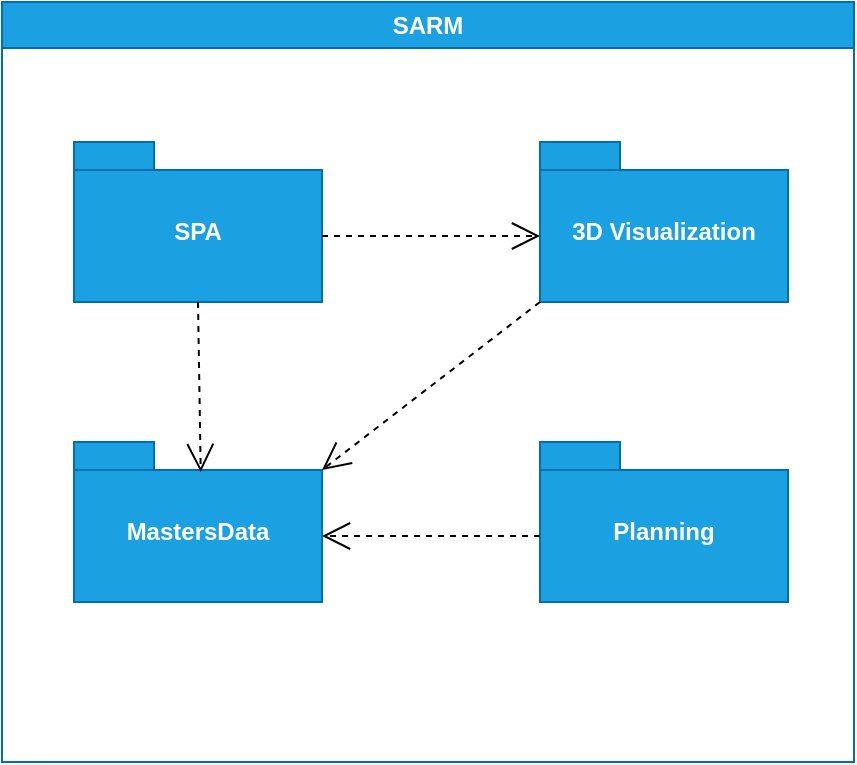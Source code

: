 <mxfile version="24.7.17">
  <diagram name="Página-1" id="kKBKMEyVlORLd3pp8Gom">
    <mxGraphModel dx="780" dy="496" grid="1" gridSize="10" guides="1" tooltips="1" connect="1" arrows="1" fold="1" page="1" pageScale="1" pageWidth="827" pageHeight="1169" math="0" shadow="0">
      <root>
        <mxCell id="0" />
        <mxCell id="1" parent="0" />
        <mxCell id="Upk1R_LHM_AzDDc6ebxE-3" value="SARM" style="swimlane;whiteSpace=wrap;html=1;fillColor=#1ba1e2;fontColor=#ffffff;strokeColor=#006EAF;startSize=23;" parent="1" vertex="1">
          <mxGeometry x="201" y="60" width="426" height="380" as="geometry" />
        </mxCell>
        <mxCell id="Upk1R_LHM_AzDDc6ebxE-4" value="SPA" style="shape=folder;fontStyle=1;spacingTop=10;tabWidth=40;tabHeight=14;tabPosition=left;html=1;whiteSpace=wrap;fillColor=#1ba1e2;fontColor=#ffffff;strokeColor=#006EAF;" parent="Upk1R_LHM_AzDDc6ebxE-3" vertex="1">
          <mxGeometry x="36" y="70" width="124" height="80" as="geometry" />
        </mxCell>
        <mxCell id="Upk1R_LHM_AzDDc6ebxE-6" value="Planning" style="shape=folder;fontStyle=1;spacingTop=10;tabWidth=40;tabHeight=14;tabPosition=left;html=1;whiteSpace=wrap;fillColor=#1ba1e2;fontColor=#ffffff;strokeColor=#006EAF;" parent="Upk1R_LHM_AzDDc6ebxE-3" vertex="1">
          <mxGeometry x="269" y="220" width="124" height="80" as="geometry" />
        </mxCell>
        <mxCell id="Upk1R_LHM_AzDDc6ebxE-8" value="MastersData" style="shape=folder;fontStyle=1;spacingTop=10;tabWidth=40;tabHeight=14;tabPosition=left;html=1;whiteSpace=wrap;fillColor=#1ba1e2;fontColor=#ffffff;strokeColor=#006EAF;" parent="Upk1R_LHM_AzDDc6ebxE-3" vertex="1">
          <mxGeometry x="36" y="220" width="124" height="80" as="geometry" />
        </mxCell>
        <mxCell id="Upk1R_LHM_AzDDc6ebxE-14" value="3D Visualization" style="shape=folder;fontStyle=1;spacingTop=10;tabWidth=40;tabHeight=14;tabPosition=left;html=1;whiteSpace=wrap;fillColor=#1ba1e2;fontColor=#ffffff;strokeColor=#006EAF;" parent="Upk1R_LHM_AzDDc6ebxE-3" vertex="1">
          <mxGeometry x="269" y="70" width="124" height="80" as="geometry" />
        </mxCell>
        <mxCell id="Upk1R_LHM_AzDDc6ebxE-15" value="&lt;div&gt;&lt;br&gt;&lt;/div&gt;&lt;div&gt;&lt;br&gt;&lt;/div&gt;" style="endArrow=open;endSize=12;dashed=1;html=1;rounded=0;exitX=0;exitY=0;exitDx=124;exitDy=47;exitPerimeter=0;entryX=0;entryY=0;entryDx=0;entryDy=47;entryPerimeter=0;" parent="Upk1R_LHM_AzDDc6ebxE-3" source="Upk1R_LHM_AzDDc6ebxE-4" target="Upk1R_LHM_AzDDc6ebxE-14" edge="1">
          <mxGeometry width="160" relative="1" as="geometry">
            <mxPoint x="169" y="117" as="sourcePoint" />
            <mxPoint x="269" y="120" as="targetPoint" />
            <Array as="points" />
          </mxGeometry>
        </mxCell>
        <mxCell id="Upk1R_LHM_AzDDc6ebxE-25" value="&lt;div&gt;&lt;br&gt;&lt;/div&gt;&lt;div&gt;&lt;br&gt;&lt;/div&gt;" style="endArrow=open;endSize=12;dashed=1;html=1;rounded=0;exitX=0;exitY=0;exitDx=0;exitDy=47;exitPerimeter=0;entryX=0;entryY=0;entryDx=124;entryDy=47;entryPerimeter=0;" parent="Upk1R_LHM_AzDDc6ebxE-3" source="Upk1R_LHM_AzDDc6ebxE-6" target="Upk1R_LHM_AzDDc6ebxE-8" edge="1">
          <mxGeometry width="160" relative="1" as="geometry">
            <mxPoint x="170" y="107" as="sourcePoint" />
            <mxPoint x="169" y="268" as="targetPoint" />
          </mxGeometry>
        </mxCell>
        <mxCell id="Upk1R_LHM_AzDDc6ebxE-26" value="&lt;div&gt;&lt;br&gt;&lt;/div&gt;&lt;div&gt;&lt;br&gt;&lt;/div&gt;" style="endArrow=open;endSize=12;dashed=1;html=1;rounded=0;entryX=0;entryY=0;entryDx=124;entryDy=14;entryPerimeter=0;exitX=0;exitY=0;exitDx=0;exitDy=80;exitPerimeter=0;" parent="Upk1R_LHM_AzDDc6ebxE-3" source="Upk1R_LHM_AzDDc6ebxE-14" target="Upk1R_LHM_AzDDc6ebxE-8" edge="1">
          <mxGeometry width="160" relative="1" as="geometry">
            <mxPoint x="270" y="230" as="sourcePoint" />
            <mxPoint x="347" y="175" as="targetPoint" />
          </mxGeometry>
        </mxCell>
        <mxCell id="Upk1R_LHM_AzDDc6ebxE-37" value="&lt;div&gt;&lt;br&gt;&lt;/div&gt;&lt;div&gt;&lt;br&gt;&lt;/div&gt;" style="endArrow=open;endSize=12;dashed=1;html=1;rounded=0;exitX=0.5;exitY=1;exitDx=0;exitDy=0;exitPerimeter=0;entryX=0.511;entryY=0.188;entryDx=0;entryDy=0;entryPerimeter=0;" parent="Upk1R_LHM_AzDDc6ebxE-3" source="Upk1R_LHM_AzDDc6ebxE-4" target="Upk1R_LHM_AzDDc6ebxE-8" edge="1">
          <mxGeometry width="160" relative="1" as="geometry">
            <mxPoint x="170" y="140" as="sourcePoint" />
            <mxPoint x="98" y="230" as="targetPoint" />
          </mxGeometry>
        </mxCell>
      </root>
    </mxGraphModel>
  </diagram>
</mxfile>
